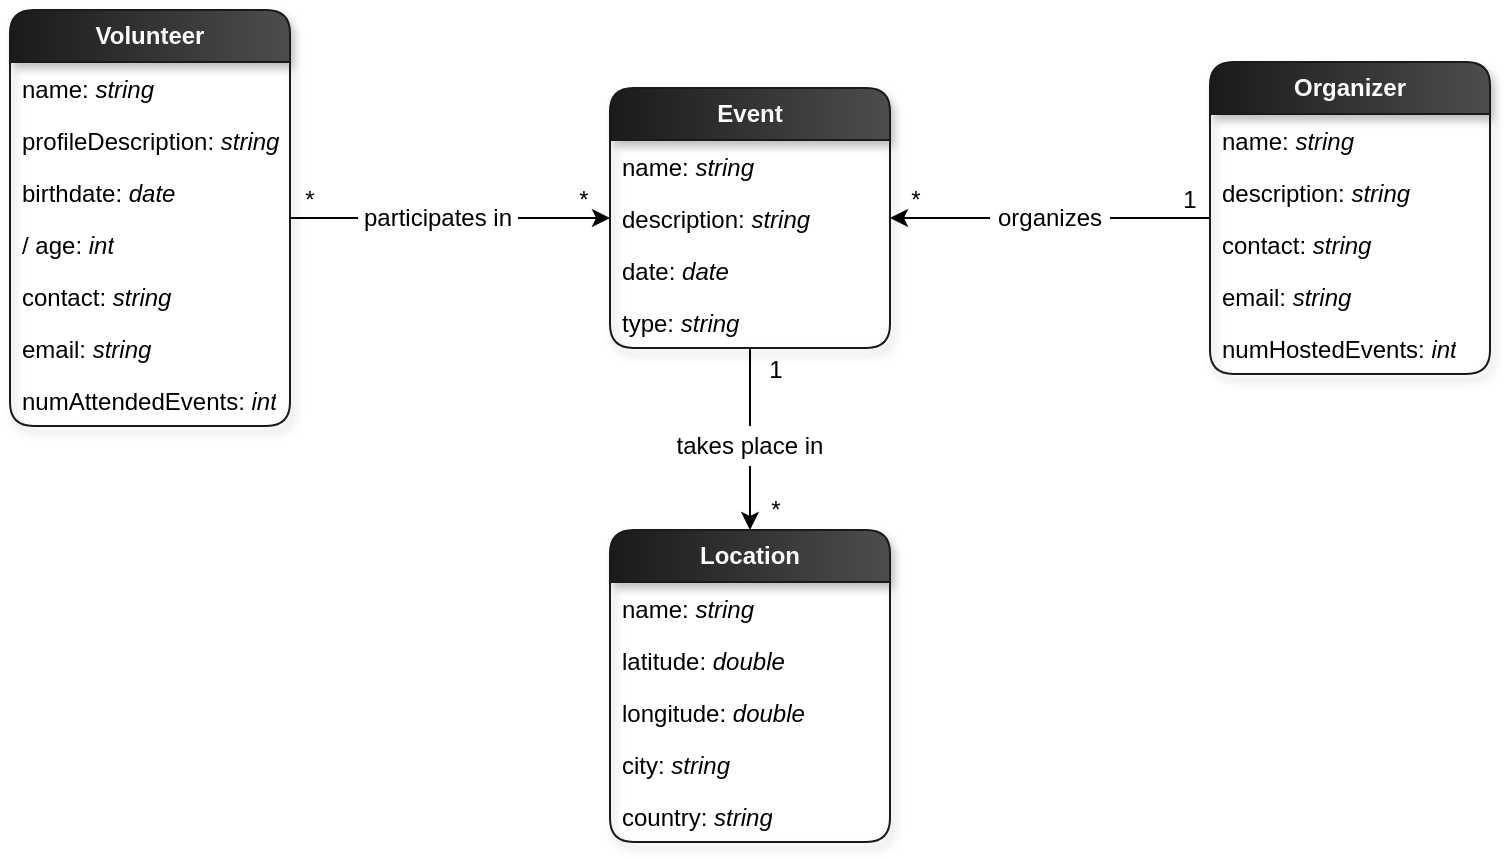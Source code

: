 <mxfile version="21.0.4" type="device"><diagram id="C5RBs43oDa-KdzZeNtuy" name="Page-1"><mxGraphModel dx="989" dy="527" grid="1" gridSize="10" guides="1" tooltips="1" connect="1" arrows="1" fold="1" page="1" pageScale="1" pageWidth="827" pageHeight="1169" math="0" shadow="0"><root><mxCell id="WIyWlLk6GJQsqaUBKTNV-0"/><mxCell id="WIyWlLk6GJQsqaUBKTNV-1" parent="WIyWlLk6GJQsqaUBKTNV-0"/><mxCell id="YxmyEDusvjVINyzpwHa1-0" value="&lt;b&gt;&lt;font color=&quot;#fcfcfc&quot;&gt;Volunteer&lt;/font&gt;&lt;/b&gt;" style="swimlane;fontStyle=0;childLayout=stackLayout;horizontal=1;startSize=26;fillColor=#1A1A1A;horizontalStack=0;resizeParent=1;resizeParentMax=0;resizeLast=0;collapsible=1;marginBottom=0;whiteSpace=wrap;html=1;rounded=1;strokeColor=#1A1A1A;gradientColor=#4D4D4D;gradientDirection=east;shadow=1;" parent="WIyWlLk6GJQsqaUBKTNV-1" vertex="1"><mxGeometry x="160" y="280" width="140" height="208" as="geometry"/></mxCell><mxCell id="YxmyEDusvjVINyzpwHa1-1" value="name: &lt;i&gt;string&lt;/i&gt;" style="text;strokeColor=none;fillColor=none;align=left;verticalAlign=top;spacingLeft=4;spacingRight=4;overflow=hidden;rotatable=0;points=[[0,0.5],[1,0.5]];portConstraint=eastwest;whiteSpace=wrap;html=1;" parent="YxmyEDusvjVINyzpwHa1-0" vertex="1"><mxGeometry y="26" width="140" height="26" as="geometry"/></mxCell><mxCell id="YxmyEDusvjVINyzpwHa1-3" value="profileDescription: &lt;i&gt;string&lt;/i&gt;" style="text;strokeColor=none;fillColor=none;align=left;verticalAlign=top;spacingLeft=4;spacingRight=4;overflow=hidden;rotatable=0;points=[[0,0.5],[1,0.5]];portConstraint=eastwest;whiteSpace=wrap;html=1;" parent="YxmyEDusvjVINyzpwHa1-0" vertex="1"><mxGeometry y="52" width="140" height="26" as="geometry"/></mxCell><mxCell id="YxmyEDusvjVINyzpwHa1-2" value="birthdate: &lt;i&gt;date&lt;/i&gt;" style="text;strokeColor=none;fillColor=none;align=left;verticalAlign=top;spacingLeft=4;spacingRight=4;overflow=hidden;rotatable=0;points=[[0,0.5],[1,0.5]];portConstraint=eastwest;whiteSpace=wrap;html=1;" parent="YxmyEDusvjVINyzpwHa1-0" vertex="1"><mxGeometry y="78" width="140" height="26" as="geometry"/></mxCell><mxCell id="YxmyEDusvjVINyzpwHa1-9" value="/ age: &lt;i&gt;int&lt;/i&gt;" style="text;strokeColor=none;fillColor=none;align=left;verticalAlign=top;spacingLeft=4;spacingRight=4;overflow=hidden;rotatable=0;points=[[0,0.5],[1,0.5]];portConstraint=eastwest;whiteSpace=wrap;html=1;" parent="YxmyEDusvjVINyzpwHa1-0" vertex="1"><mxGeometry y="104" width="140" height="26" as="geometry"/></mxCell><mxCell id="YxmyEDusvjVINyzpwHa1-10" value="contact: &lt;i&gt;string&lt;/i&gt;" style="text;strokeColor=none;fillColor=none;align=left;verticalAlign=top;spacingLeft=4;spacingRight=4;overflow=hidden;rotatable=0;points=[[0,0.5],[1,0.5]];portConstraint=eastwest;whiteSpace=wrap;html=1;" parent="YxmyEDusvjVINyzpwHa1-0" vertex="1"><mxGeometry y="130" width="140" height="26" as="geometry"/></mxCell><mxCell id="YxmyEDusvjVINyzpwHa1-8" value="email: &lt;i&gt;string&lt;/i&gt;" style="text;strokeColor=none;fillColor=none;align=left;verticalAlign=top;spacingLeft=4;spacingRight=4;overflow=hidden;rotatable=0;points=[[0,0.5],[1,0.5]];portConstraint=eastwest;whiteSpace=wrap;html=1;" parent="YxmyEDusvjVINyzpwHa1-0" vertex="1"><mxGeometry y="156" width="140" height="26" as="geometry"/></mxCell><mxCell id="YxmyEDusvjVINyzpwHa1-4" value="numAttendedEvents:&amp;nbsp;&lt;i&gt;int&lt;/i&gt;" style="text;strokeColor=none;fillColor=none;align=left;verticalAlign=top;spacingLeft=4;spacingRight=4;overflow=hidden;rotatable=0;points=[[0,0.5],[1,0.5]];portConstraint=eastwest;whiteSpace=wrap;html=1;" parent="YxmyEDusvjVINyzpwHa1-0" vertex="1"><mxGeometry y="182" width="140" height="26" as="geometry"/></mxCell><mxCell id="YxmyEDusvjVINyzpwHa1-11" value="&lt;b&gt;&lt;font color=&quot;#fcfcfc&quot;&gt;Organizer&lt;/font&gt;&lt;/b&gt;" style="swimlane;fontStyle=0;childLayout=stackLayout;horizontal=1;startSize=26;fillColor=#1A1A1A;horizontalStack=0;resizeParent=1;resizeParentMax=0;resizeLast=0;collapsible=1;marginBottom=0;whiteSpace=wrap;html=1;rounded=1;strokeColor=#1A1A1A;gradientColor=#4D4D4D;gradientDirection=east;shadow=1;" parent="WIyWlLk6GJQsqaUBKTNV-1" vertex="1"><mxGeometry x="760" y="306" width="140" height="156" as="geometry"/></mxCell><mxCell id="YxmyEDusvjVINyzpwHa1-12" value="name: &lt;i&gt;string&lt;/i&gt;" style="text;strokeColor=none;fillColor=none;align=left;verticalAlign=top;spacingLeft=4;spacingRight=4;overflow=hidden;rotatable=0;points=[[0,0.5],[1,0.5]];portConstraint=eastwest;whiteSpace=wrap;html=1;" parent="YxmyEDusvjVINyzpwHa1-11" vertex="1"><mxGeometry y="26" width="140" height="26" as="geometry"/></mxCell><mxCell id="YxmyEDusvjVINyzpwHa1-13" value="description: &lt;i&gt;string&lt;/i&gt;" style="text;strokeColor=none;fillColor=none;align=left;verticalAlign=top;spacingLeft=4;spacingRight=4;overflow=hidden;rotatable=0;points=[[0,0.5],[1,0.5]];portConstraint=eastwest;whiteSpace=wrap;html=1;" parent="YxmyEDusvjVINyzpwHa1-11" vertex="1"><mxGeometry y="52" width="140" height="26" as="geometry"/></mxCell><mxCell id="YxmyEDusvjVINyzpwHa1-16" value="contact: &lt;i&gt;string&lt;/i&gt;" style="text;strokeColor=none;fillColor=none;align=left;verticalAlign=top;spacingLeft=4;spacingRight=4;overflow=hidden;rotatable=0;points=[[0,0.5],[1,0.5]];portConstraint=eastwest;whiteSpace=wrap;html=1;" parent="YxmyEDusvjVINyzpwHa1-11" vertex="1"><mxGeometry y="78" width="140" height="26" as="geometry"/></mxCell><mxCell id="YxmyEDusvjVINyzpwHa1-17" value="email: &lt;i&gt;string&lt;/i&gt;" style="text;strokeColor=none;fillColor=none;align=left;verticalAlign=top;spacingLeft=4;spacingRight=4;overflow=hidden;rotatable=0;points=[[0,0.5],[1,0.5]];portConstraint=eastwest;whiteSpace=wrap;html=1;" parent="YxmyEDusvjVINyzpwHa1-11" vertex="1"><mxGeometry y="104" width="140" height="26" as="geometry"/></mxCell><mxCell id="YxmyEDusvjVINyzpwHa1-18" value="numHostedEvents: &lt;i&gt;int&lt;/i&gt;" style="text;strokeColor=none;fillColor=none;align=left;verticalAlign=top;spacingLeft=4;spacingRight=4;overflow=hidden;rotatable=0;points=[[0,0.5],[1,0.5]];portConstraint=eastwest;whiteSpace=wrap;html=1;" parent="YxmyEDusvjVINyzpwHa1-11" vertex="1"><mxGeometry y="130" width="140" height="26" as="geometry"/></mxCell><mxCell id="YxmyEDusvjVINyzpwHa1-28" style="edgeStyle=orthogonalEdgeStyle;rounded=0;orthogonalLoop=1;jettySize=auto;html=1;endArrow=none;endFill=0;startArrow=none;startFill=1;" parent="WIyWlLk6GJQsqaUBKTNV-1" source="Gmcet79uTqAQw0Vsvw2T-5" target="YxmyEDusvjVINyzpwHa1-11" edge="1"><mxGeometry relative="1" as="geometry"/></mxCell><mxCell id="YxmyEDusvjVINyzpwHa1-29" style="edgeStyle=orthogonalEdgeStyle;rounded=0;orthogonalLoop=1;jettySize=auto;html=1;endArrow=none;endFill=0;startArrow=none;startFill=1;" parent="WIyWlLk6GJQsqaUBKTNV-1" source="Gmcet79uTqAQw0Vsvw2T-4" target="YxmyEDusvjVINyzpwHa1-0" edge="1"><mxGeometry relative="1" as="geometry"/></mxCell><mxCell id="YxmyEDusvjVINyzpwHa1-38" style="edgeStyle=orthogonalEdgeStyle;rounded=0;orthogonalLoop=1;jettySize=auto;html=1;entryX=0.5;entryY=0;entryDx=0;entryDy=0;endArrow=classic;endFill=1;startArrow=none;" parent="WIyWlLk6GJQsqaUBKTNV-1" source="Gmcet79uTqAQw0Vsvw2T-15" target="YxmyEDusvjVINyzpwHa1-30" edge="1"><mxGeometry relative="1" as="geometry"/></mxCell><mxCell id="YxmyEDusvjVINyzpwHa1-19" value="&lt;b&gt;&lt;font color=&quot;#fcfcfc&quot;&gt;Event&lt;/font&gt;&lt;/b&gt;" style="swimlane;fontStyle=0;childLayout=stackLayout;horizontal=1;startSize=26;fillColor=#1A1A1A;horizontalStack=0;resizeParent=1;resizeParentMax=0;resizeLast=0;collapsible=1;marginBottom=0;whiteSpace=wrap;html=1;rounded=1;strokeColor=#1A1A1A;gradientColor=#4D4D4D;gradientDirection=east;shadow=1;" parent="WIyWlLk6GJQsqaUBKTNV-1" vertex="1"><mxGeometry x="460" y="319" width="140" height="130" as="geometry"/></mxCell><mxCell id="YxmyEDusvjVINyzpwHa1-20" value="name: &lt;i&gt;string&lt;/i&gt;" style="text;strokeColor=none;fillColor=none;align=left;verticalAlign=top;spacingLeft=4;spacingRight=4;overflow=hidden;rotatable=0;points=[[0,0.5],[1,0.5]];portConstraint=eastwest;whiteSpace=wrap;html=1;" parent="YxmyEDusvjVINyzpwHa1-19" vertex="1"><mxGeometry y="26" width="140" height="26" as="geometry"/></mxCell><mxCell id="YxmyEDusvjVINyzpwHa1-21" value="description: &lt;i&gt;string&lt;/i&gt;" style="text;strokeColor=none;fillColor=none;align=left;verticalAlign=top;spacingLeft=4;spacingRight=4;overflow=hidden;rotatable=0;points=[[0,0.5],[1,0.5]];portConstraint=eastwest;whiteSpace=wrap;html=1;" parent="YxmyEDusvjVINyzpwHa1-19" vertex="1"><mxGeometry y="52" width="140" height="26" as="geometry"/></mxCell><mxCell id="YxmyEDusvjVINyzpwHa1-22" value="date: &lt;i&gt;date&lt;/i&gt;" style="text;strokeColor=none;fillColor=none;align=left;verticalAlign=top;spacingLeft=4;spacingRight=4;overflow=hidden;rotatable=0;points=[[0,0.5],[1,0.5]];portConstraint=eastwest;whiteSpace=wrap;html=1;" parent="YxmyEDusvjVINyzpwHa1-19" vertex="1"><mxGeometry y="78" width="140" height="26" as="geometry"/></mxCell><mxCell id="YxmyEDusvjVINyzpwHa1-26" value="type: &lt;i&gt;string&lt;/i&gt;" style="text;strokeColor=none;fillColor=none;align=left;verticalAlign=top;spacingLeft=4;spacingRight=4;overflow=hidden;rotatable=0;points=[[0,0.5],[1,0.5]];portConstraint=eastwest;whiteSpace=wrap;html=1;" parent="YxmyEDusvjVINyzpwHa1-19" vertex="1"><mxGeometry y="104" width="140" height="26" as="geometry"/></mxCell><mxCell id="YxmyEDusvjVINyzpwHa1-30" value="&lt;b&gt;&lt;font color=&quot;#fcfcfc&quot;&gt;Location&lt;/font&gt;&lt;/b&gt;" style="swimlane;fontStyle=0;childLayout=stackLayout;horizontal=1;startSize=26;fillColor=#1A1A1A;horizontalStack=0;resizeParent=1;resizeParentMax=0;resizeLast=0;collapsible=1;marginBottom=0;whiteSpace=wrap;html=1;rounded=1;strokeColor=#1A1A1A;gradientColor=#4D4D4D;gradientDirection=east;shadow=1;" parent="WIyWlLk6GJQsqaUBKTNV-1" vertex="1"><mxGeometry x="460" y="540" width="140" height="156" as="geometry"/></mxCell><mxCell id="YxmyEDusvjVINyzpwHa1-31" value="name: &lt;i&gt;string&lt;/i&gt;" style="text;strokeColor=none;fillColor=none;align=left;verticalAlign=top;spacingLeft=4;spacingRight=4;overflow=hidden;rotatable=0;points=[[0,0.5],[1,0.5]];portConstraint=eastwest;whiteSpace=wrap;html=1;" parent="YxmyEDusvjVINyzpwHa1-30" vertex="1"><mxGeometry y="26" width="140" height="26" as="geometry"/></mxCell><mxCell id="YxmyEDusvjVINyzpwHa1-32" value="latitude: &lt;i&gt;double&lt;/i&gt;" style="text;strokeColor=none;fillColor=none;align=left;verticalAlign=top;spacingLeft=4;spacingRight=4;overflow=hidden;rotatable=0;points=[[0,0.5],[1,0.5]];portConstraint=eastwest;whiteSpace=wrap;html=1;" parent="YxmyEDusvjVINyzpwHa1-30" vertex="1"><mxGeometry y="52" width="140" height="26" as="geometry"/></mxCell><mxCell id="YxmyEDusvjVINyzpwHa1-35" value="longitude: &lt;i&gt;double&lt;/i&gt;" style="text;strokeColor=none;fillColor=none;align=left;verticalAlign=top;spacingLeft=4;spacingRight=4;overflow=hidden;rotatable=0;points=[[0,0.5],[1,0.5]];portConstraint=eastwest;whiteSpace=wrap;html=1;" parent="YxmyEDusvjVINyzpwHa1-30" vertex="1"><mxGeometry y="78" width="140" height="26" as="geometry"/></mxCell><mxCell id="YxmyEDusvjVINyzpwHa1-36" value="city: &lt;i&gt;string&lt;/i&gt;" style="text;strokeColor=none;fillColor=none;align=left;verticalAlign=top;spacingLeft=4;spacingRight=4;overflow=hidden;rotatable=0;points=[[0,0.5],[1,0.5]];portConstraint=eastwest;whiteSpace=wrap;html=1;" parent="YxmyEDusvjVINyzpwHa1-30" vertex="1"><mxGeometry y="104" width="140" height="26" as="geometry"/></mxCell><mxCell id="YxmyEDusvjVINyzpwHa1-33" value="country: &lt;i&gt;string&lt;/i&gt;" style="text;strokeColor=none;fillColor=none;align=left;verticalAlign=top;spacingLeft=4;spacingRight=4;overflow=hidden;rotatable=0;points=[[0,0.5],[1,0.5]];portConstraint=eastwest;whiteSpace=wrap;html=1;" parent="YxmyEDusvjVINyzpwHa1-30" vertex="1"><mxGeometry y="130" width="140" height="26" as="geometry"/></mxCell><mxCell id="Gmcet79uTqAQw0Vsvw2T-6" value="*" style="text;html=1;strokeColor=none;fillColor=none;align=center;verticalAlign=middle;whiteSpace=wrap;rounded=0;" vertex="1" parent="WIyWlLk6GJQsqaUBKTNV-1"><mxGeometry x="300" y="360" width="20" height="30" as="geometry"/></mxCell><mxCell id="Gmcet79uTqAQw0Vsvw2T-10" value="*" style="text;html=1;strokeColor=none;fillColor=none;align=center;verticalAlign=middle;whiteSpace=wrap;rounded=0;" vertex="1" parent="WIyWlLk6GJQsqaUBKTNV-1"><mxGeometry x="434" y="360" width="26" height="30" as="geometry"/></mxCell><mxCell id="Gmcet79uTqAQw0Vsvw2T-11" value="" style="edgeStyle=orthogonalEdgeStyle;rounded=0;orthogonalLoop=1;jettySize=auto;html=1;endArrow=none;endFill=0;startArrow=classic;startFill=1;" edge="1" parent="WIyWlLk6GJQsqaUBKTNV-1" source="YxmyEDusvjVINyzpwHa1-19" target="Gmcet79uTqAQw0Vsvw2T-4"><mxGeometry relative="1" as="geometry"><mxPoint x="460" y="384" as="sourcePoint"/><mxPoint x="300" y="384" as="targetPoint"/></mxGeometry></mxCell><mxCell id="Gmcet79uTqAQw0Vsvw2T-4" value="participates in" style="text;html=1;strokeColor=none;fillColor=none;align=center;verticalAlign=middle;whiteSpace=wrap;rounded=0;" vertex="1" parent="WIyWlLk6GJQsqaUBKTNV-1"><mxGeometry x="334" y="369" width="80" height="30" as="geometry"/></mxCell><mxCell id="Gmcet79uTqAQw0Vsvw2T-12" value="" style="edgeStyle=orthogonalEdgeStyle;rounded=0;orthogonalLoop=1;jettySize=auto;html=1;endArrow=none;endFill=0;startArrow=classic;startFill=1;" edge="1" parent="WIyWlLk6GJQsqaUBKTNV-1" source="YxmyEDusvjVINyzpwHa1-19" target="Gmcet79uTqAQw0Vsvw2T-5"><mxGeometry relative="1" as="geometry"><mxPoint x="600" y="384" as="sourcePoint"/><mxPoint x="760" y="384" as="targetPoint"/></mxGeometry></mxCell><mxCell id="Gmcet79uTqAQw0Vsvw2T-5" value="organizes" style="text;html=1;strokeColor=none;fillColor=none;align=center;verticalAlign=middle;whiteSpace=wrap;rounded=0;" vertex="1" parent="WIyWlLk6GJQsqaUBKTNV-1"><mxGeometry x="650" y="369" width="60" height="30" as="geometry"/></mxCell><mxCell id="Gmcet79uTqAQw0Vsvw2T-13" value="*" style="text;html=1;strokeColor=none;fillColor=none;align=center;verticalAlign=middle;whiteSpace=wrap;rounded=0;" vertex="1" parent="WIyWlLk6GJQsqaUBKTNV-1"><mxGeometry x="600" y="360" width="26" height="30" as="geometry"/></mxCell><mxCell id="Gmcet79uTqAQw0Vsvw2T-14" value="1" style="text;html=1;strokeColor=none;fillColor=none;align=center;verticalAlign=middle;whiteSpace=wrap;rounded=0;" vertex="1" parent="WIyWlLk6GJQsqaUBKTNV-1"><mxGeometry x="740" y="360" width="20" height="30" as="geometry"/></mxCell><mxCell id="Gmcet79uTqAQw0Vsvw2T-16" value="" style="edgeStyle=orthogonalEdgeStyle;rounded=0;orthogonalLoop=1;jettySize=auto;html=1;entryX=0.5;entryY=0;entryDx=0;entryDy=0;endArrow=none;endFill=1;" edge="1" parent="WIyWlLk6GJQsqaUBKTNV-1" source="YxmyEDusvjVINyzpwHa1-19" target="Gmcet79uTqAQw0Vsvw2T-15"><mxGeometry relative="1" as="geometry"><mxPoint x="530" y="449" as="sourcePoint"/><mxPoint x="530" y="540" as="targetPoint"/></mxGeometry></mxCell><mxCell id="Gmcet79uTqAQw0Vsvw2T-15" value="takes place in" style="text;html=1;strokeColor=none;fillColor=none;align=center;verticalAlign=middle;whiteSpace=wrap;rounded=0;" vertex="1" parent="WIyWlLk6GJQsqaUBKTNV-1"><mxGeometry x="490" y="488" width="80" height="20" as="geometry"/></mxCell><mxCell id="Gmcet79uTqAQw0Vsvw2T-17" value="1" style="text;html=1;strokeColor=none;fillColor=none;align=center;verticalAlign=middle;whiteSpace=wrap;rounded=0;" vertex="1" parent="WIyWlLk6GJQsqaUBKTNV-1"><mxGeometry x="530" y="449" width="26" height="21" as="geometry"/></mxCell><mxCell id="Gmcet79uTqAQw0Vsvw2T-18" value="*" style="text;html=1;strokeColor=none;fillColor=none;align=center;verticalAlign=middle;whiteSpace=wrap;rounded=0;" vertex="1" parent="WIyWlLk6GJQsqaUBKTNV-1"><mxGeometry x="530" y="520" width="26" height="20" as="geometry"/></mxCell></root></mxGraphModel></diagram></mxfile>